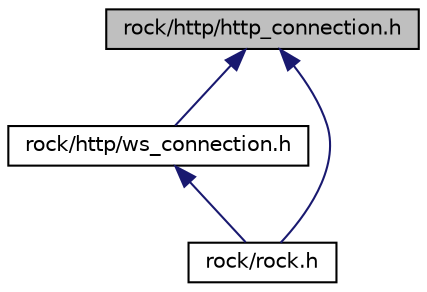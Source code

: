 digraph "rock/http/http_connection.h"
{
 // LATEX_PDF_SIZE
  edge [fontname="Helvetica",fontsize="10",labelfontname="Helvetica",labelfontsize="10"];
  node [fontname="Helvetica",fontsize="10",shape=record];
  Node1 [label="rock/http/http_connection.h",height=0.2,width=0.4,color="black", fillcolor="grey75", style="filled", fontcolor="black",tooltip="HTTP客户端类"];
  Node1 -> Node2 [dir="back",color="midnightblue",fontsize="10",style="solid",fontname="Helvetica"];
  Node2 [label="rock/http/ws_connection.h",height=0.2,width=0.4,color="black", fillcolor="white", style="filled",URL="$ws__connection_8h_source.html",tooltip=" "];
  Node2 -> Node3 [dir="back",color="midnightblue",fontsize="10",style="solid",fontname="Helvetica"];
  Node3 [label="rock/rock.h",height=0.2,width=0.4,color="black", fillcolor="white", style="filled",URL="$rock_8h.html",tooltip="rock头文件"];
  Node1 -> Node3 [dir="back",color="midnightblue",fontsize="10",style="solid",fontname="Helvetica"];
}
